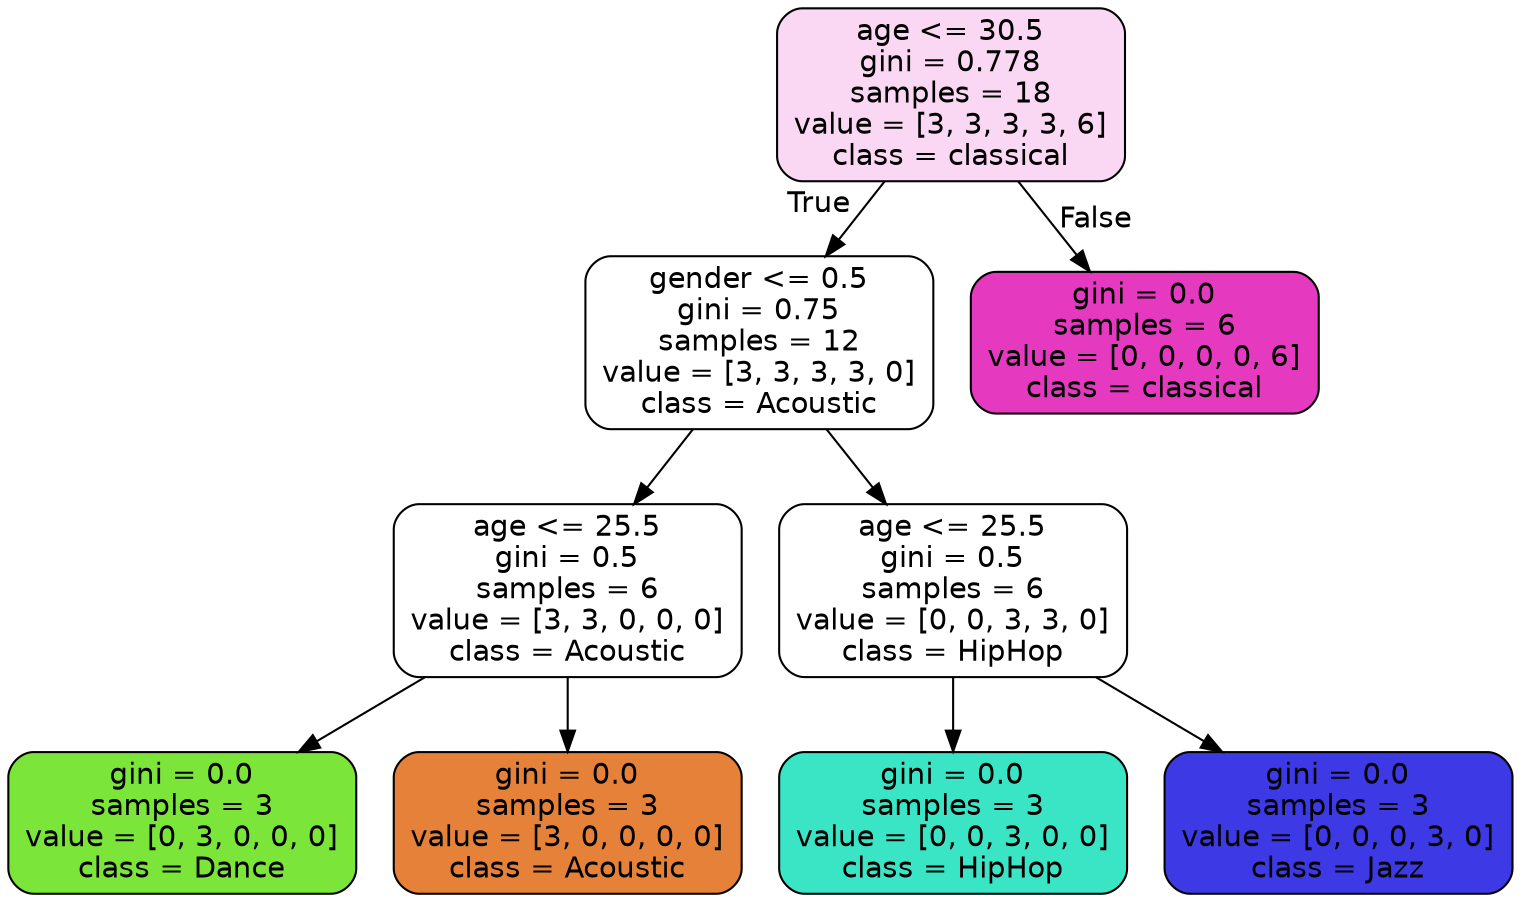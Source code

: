 digraph Tree {
node [shape=box, style="filled, rounded", color="black", fontname="helvetica"] ;
edge [fontname="helvetica"] ;
0 [label="age <= 30.5\ngini = 0.778\nsamples = 18\nvalue = [3, 3, 3, 3, 6]\nclass = classical", fillcolor="#fad7f2"] ;
1 [label="gender <= 0.5\ngini = 0.75\nsamples = 12\nvalue = [3, 3, 3, 3, 0]\nclass = Acoustic", fillcolor="#ffffff"] ;
0 -> 1 [labeldistance=2.5, labelangle=45, headlabel="True"] ;
2 [label="age <= 25.5\ngini = 0.5\nsamples = 6\nvalue = [3, 3, 0, 0, 0]\nclass = Acoustic", fillcolor="#ffffff"] ;
1 -> 2 ;
3 [label="gini = 0.0\nsamples = 3\nvalue = [0, 3, 0, 0, 0]\nclass = Dance", fillcolor="#7be539"] ;
2 -> 3 ;
4 [label="gini = 0.0\nsamples = 3\nvalue = [3, 0, 0, 0, 0]\nclass = Acoustic", fillcolor="#e58139"] ;
2 -> 4 ;
5 [label="age <= 25.5\ngini = 0.5\nsamples = 6\nvalue = [0, 0, 3, 3, 0]\nclass = HipHop", fillcolor="#ffffff"] ;
1 -> 5 ;
6 [label="gini = 0.0\nsamples = 3\nvalue = [0, 0, 3, 0, 0]\nclass = HipHop", fillcolor="#39e5c5"] ;
5 -> 6 ;
7 [label="gini = 0.0\nsamples = 3\nvalue = [0, 0, 0, 3, 0]\nclass = Jazz", fillcolor="#3c39e5"] ;
5 -> 7 ;
8 [label="gini = 0.0\nsamples = 6\nvalue = [0, 0, 0, 0, 6]\nclass = classical", fillcolor="#e539c0"] ;
0 -> 8 [labeldistance=2.5, labelangle=-45, headlabel="False"] ;
}
